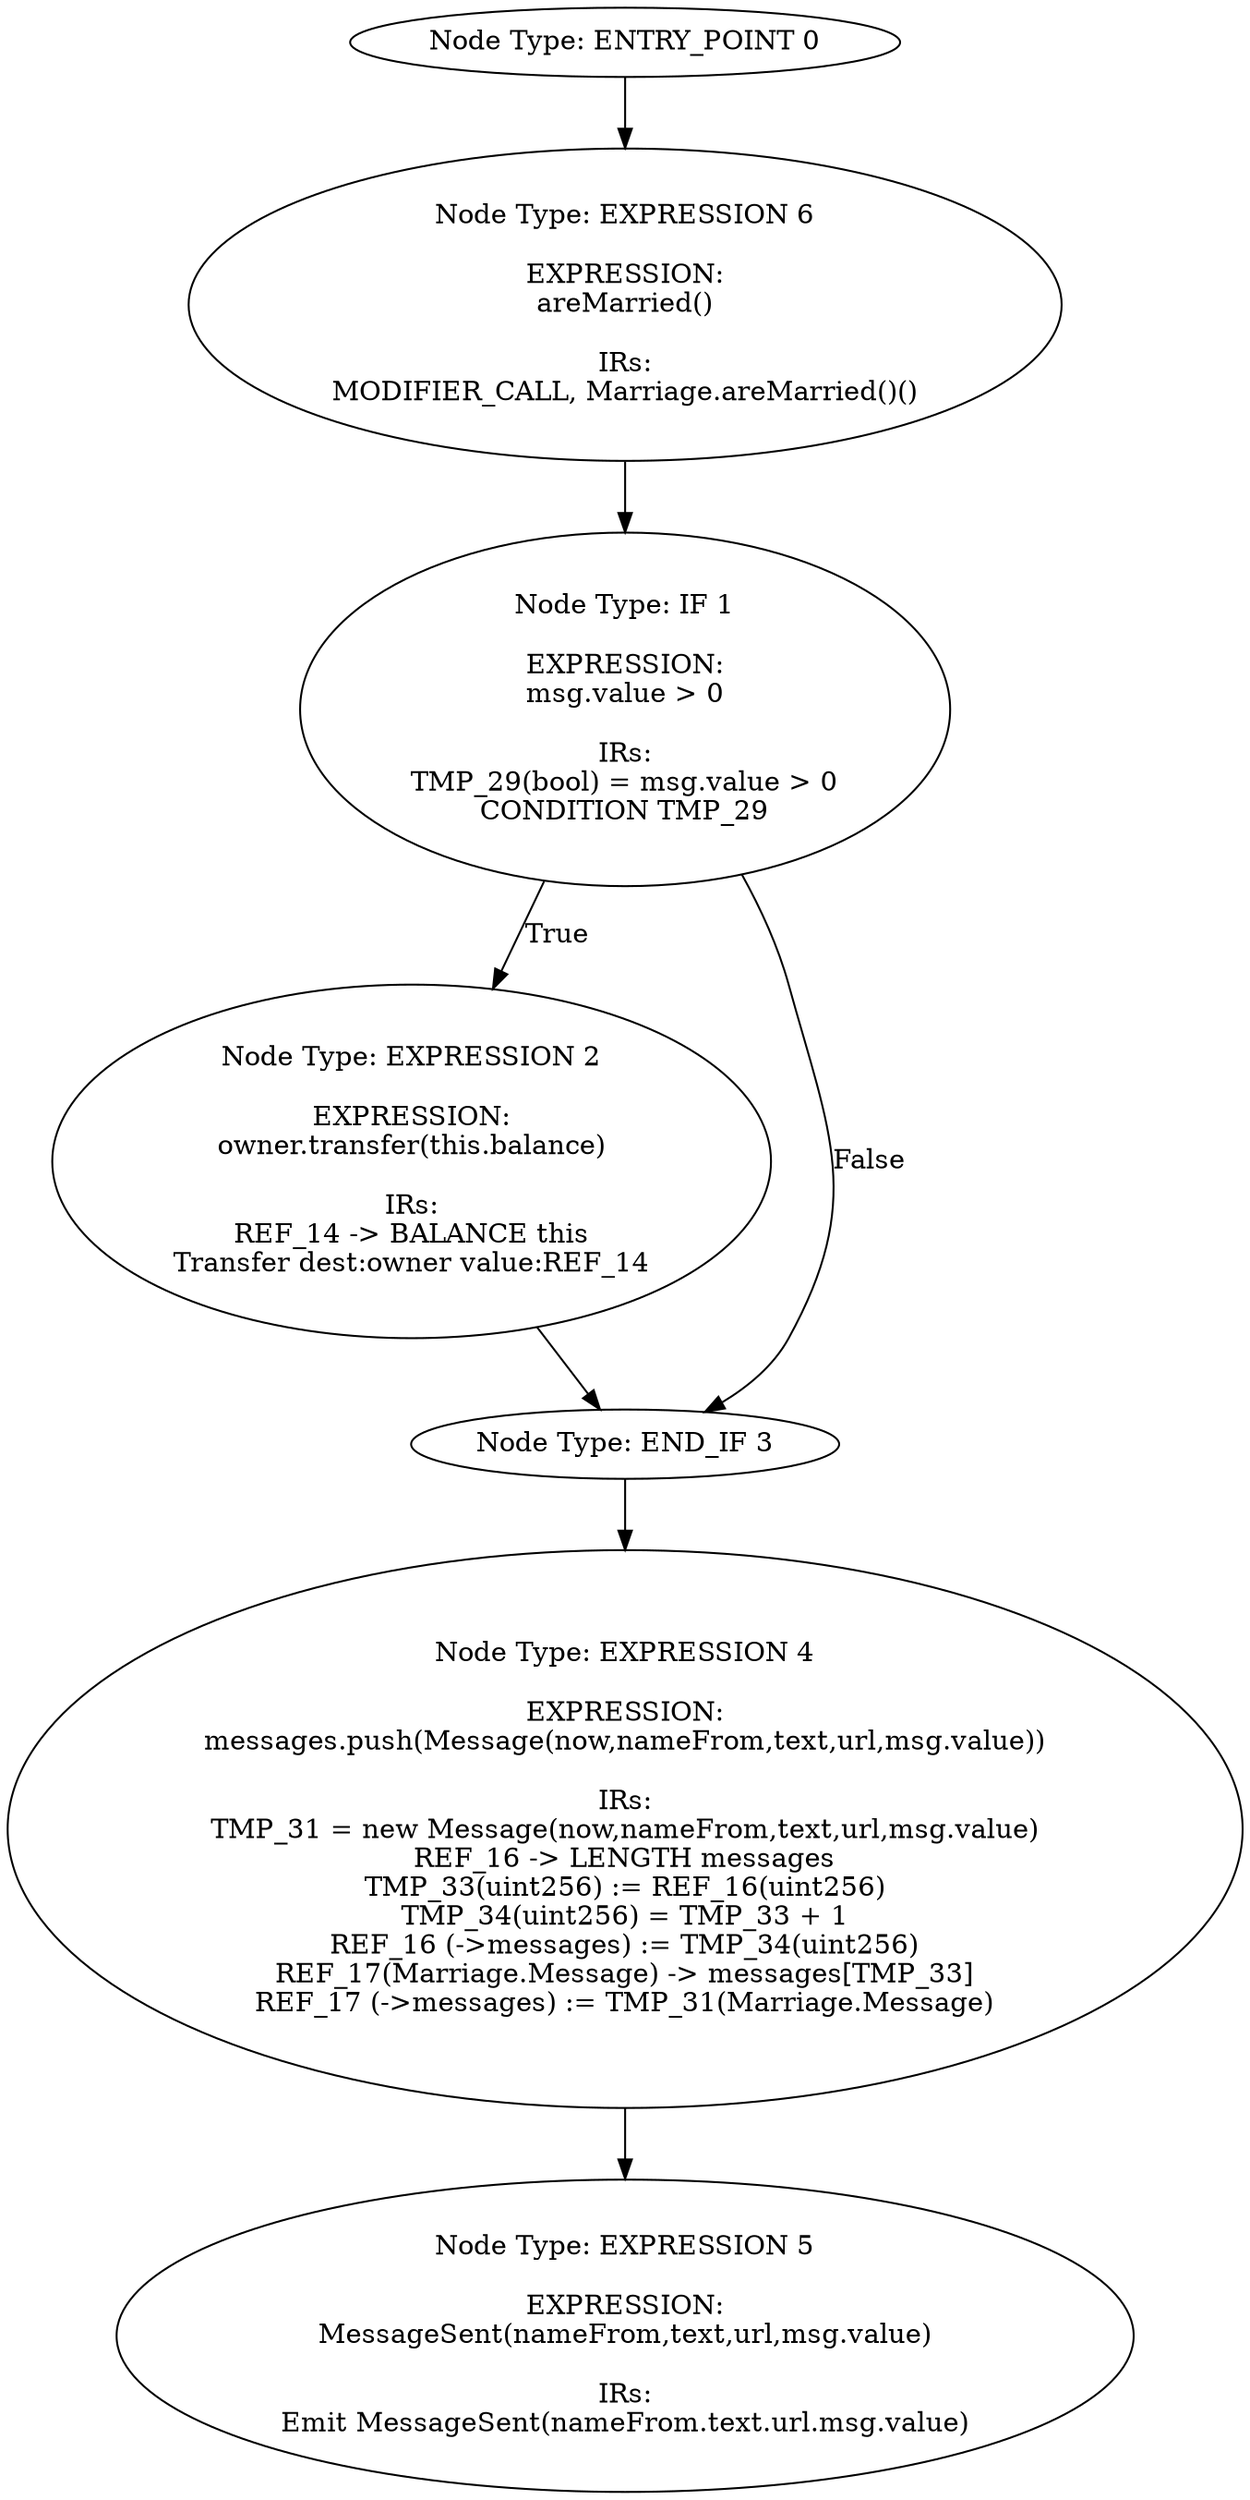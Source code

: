 digraph{
0[label="Node Type: ENTRY_POINT 0
"];
0->6;
1[label="Node Type: IF 1

EXPRESSION:
msg.value > 0

IRs:
TMP_29(bool) = msg.value > 0
CONDITION TMP_29"];
1->2[label="True"];
1->3[label="False"];
2[label="Node Type: EXPRESSION 2

EXPRESSION:
owner.transfer(this.balance)

IRs:
REF_14 -> BALANCE this
Transfer dest:owner value:REF_14"];
2->3;
3[label="Node Type: END_IF 3
"];
3->4;
4[label="Node Type: EXPRESSION 4

EXPRESSION:
messages.push(Message(now,nameFrom,text,url,msg.value))

IRs:
TMP_31 = new Message(now,nameFrom,text,url,msg.value)
REF_16 -> LENGTH messages
TMP_33(uint256) := REF_16(uint256)
TMP_34(uint256) = TMP_33 + 1
REF_16 (->messages) := TMP_34(uint256)
REF_17(Marriage.Message) -> messages[TMP_33]
REF_17 (->messages) := TMP_31(Marriage.Message)"];
4->5;
5[label="Node Type: EXPRESSION 5

EXPRESSION:
MessageSent(nameFrom,text,url,msg.value)

IRs:
Emit MessageSent(nameFrom.text.url.msg.value)"];
6[label="Node Type: EXPRESSION 6

EXPRESSION:
areMarried()

IRs:
MODIFIER_CALL, Marriage.areMarried()()"];
6->1;
}

